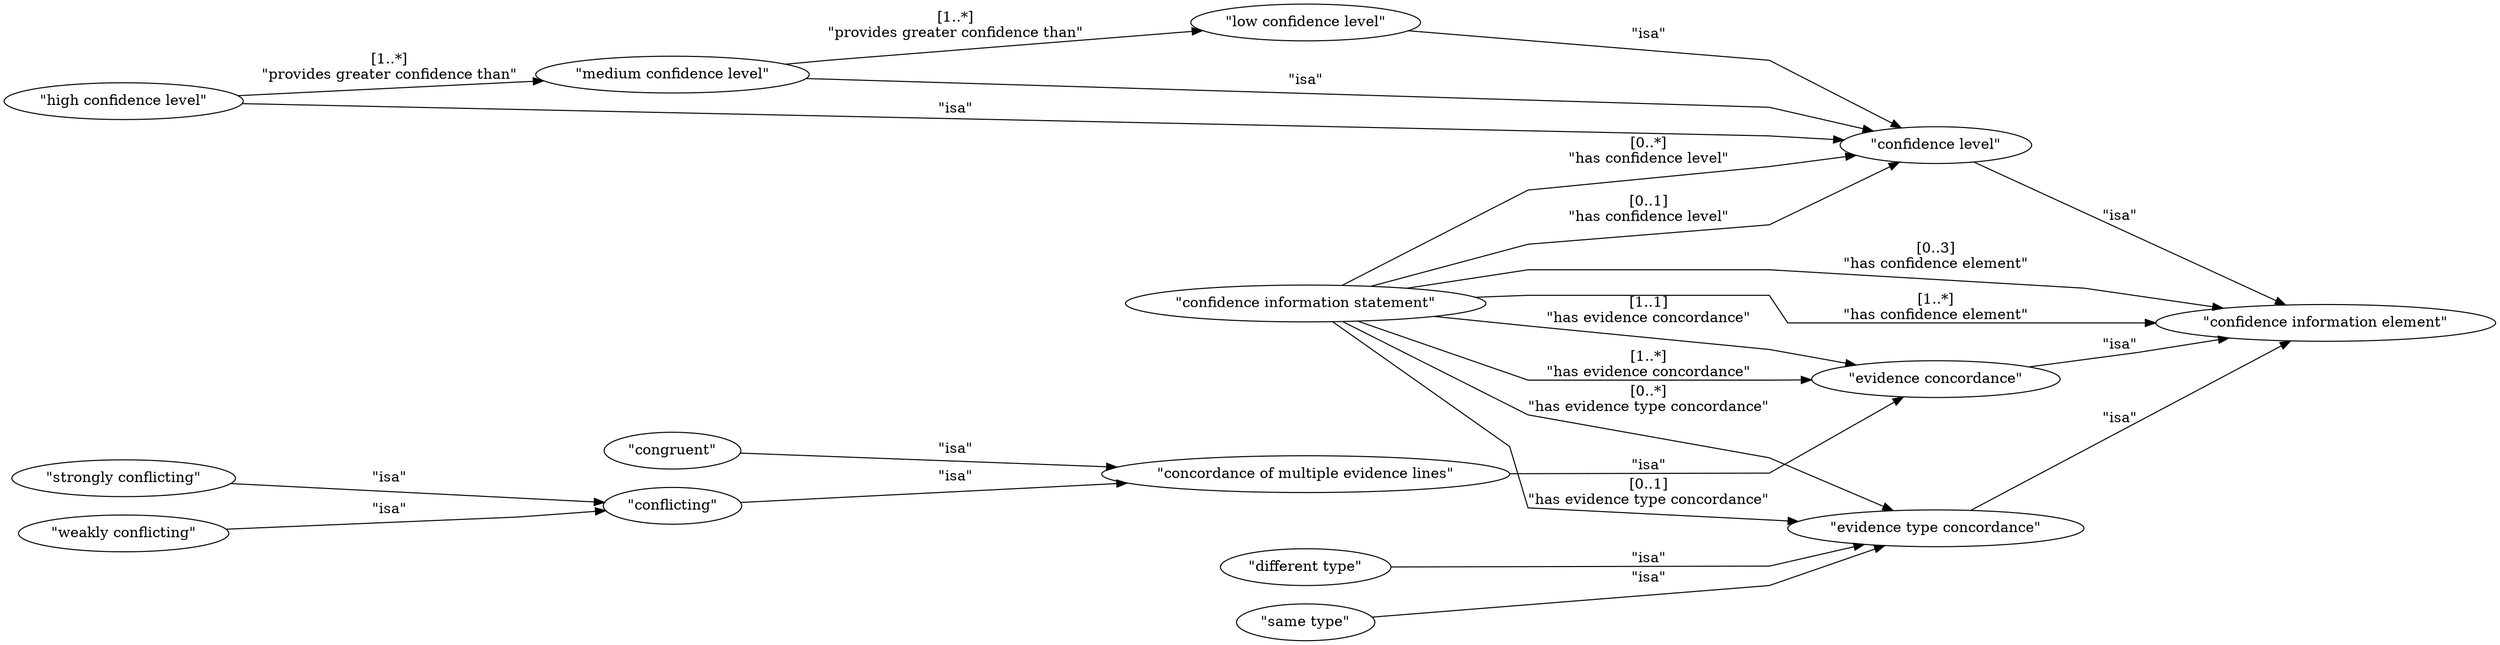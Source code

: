 digraph G {
  splines=polyline;
  rankdir=LR;
  "confidence information element" [ label="\"confidence information element\"" ];
  "confidence level" [ label="\"confidence level\"" ];
  "high confidence level" [ label="\"high confidence level\"" ];
  "medium confidence level" [ label="\"medium confidence level\"" ];
  "low confidence level" [ label="\"low confidence level\"" ];
  "evidence concordance" [ label="\"evidence concordance\"" ];
  "concordance of multiple evidence lines" [ label="\"concordance of multiple evidence lines\"" ];
  "conflicting" [ label="\"conflicting\"" ];
  "strongly conflicting" [ label="\"strongly conflicting\"" ];
  "weakly conflicting" [ label="\"weakly conflicting\"" ];
  "congruent" [ label="\"congruent\"" ];
  "evidence type concordance" [ label="\"evidence type concordance\"" ];
  "different type" [ label="\"different type\"" ];
  "same type" [ label="\"same type\"" ];
  "confidence information statement" [ label="\"confidence information statement\"" ];
  "confidence level" -> "confidence information element" [ label="\"isa\"" ];
  "high confidence level" -> "confidence level" [ label="\"isa\"" ];
  "medium confidence level" -> "confidence level" [ label="\"isa\"" ];
  "low confidence level" -> "confidence level" [ label="\"isa\"" ];
  "evidence concordance" -> "confidence information element" [ label="\"isa\"" ];
  "concordance of multiple evidence lines" -> "evidence concordance" [ label="\"isa\"" ];
  "conflicting" -> "concordance of multiple evidence lines" [ label="\"isa\"" ];
  "strongly conflicting" -> "conflicting" [ label="\"isa\"" ];
  "weakly conflicting" -> "conflicting" [ label="\"isa\"" ];
  "congruent" -> "concordance of multiple evidence lines" [ label="\"isa\"" ];
  "evidence type concordance" -> "confidence information element" [ label="\"isa\"" ];
  "different type" -> "evidence type concordance" [ label="\"isa\"" ];
  "same type" -> "evidence type concordance" [ label="\"isa\"" ];
  "confidence information statement" -> "evidence concordance" [ label="[1..*]
\"has evidence concordance\"" ];
  "high confidence level" -> "medium confidence level" [ label="[1..*]
\"provides greater confidence than\"" ];
  "confidence information statement" -> "evidence concordance" [ label="[1..1]
\"has evidence concordance\"" ];
  "confidence information statement" -> "evidence type concordance" [ label="[0..*]
\"has evidence type concordance\"" ];
  "confidence information statement" -> "confidence level" [ label="[0..*]
\"has confidence level\"" ];
  "confidence information statement" -> "evidence type concordance" [ label="[0..1]
\"has evidence type concordance\"" ];
  "confidence information statement" -> "confidence information element" [ label="[0..3]
\"has confidence element\"" ];
  "confidence information statement" -> "confidence level" [ label="[0..1]
\"has confidence level\"" ];
  "medium confidence level" -> "low confidence level" [ label="[1..*]
\"provides greater confidence than\"" ];
  "confidence information statement" -> "confidence information element" [ label="[1..*]
\"has confidence element\"" ];
}
